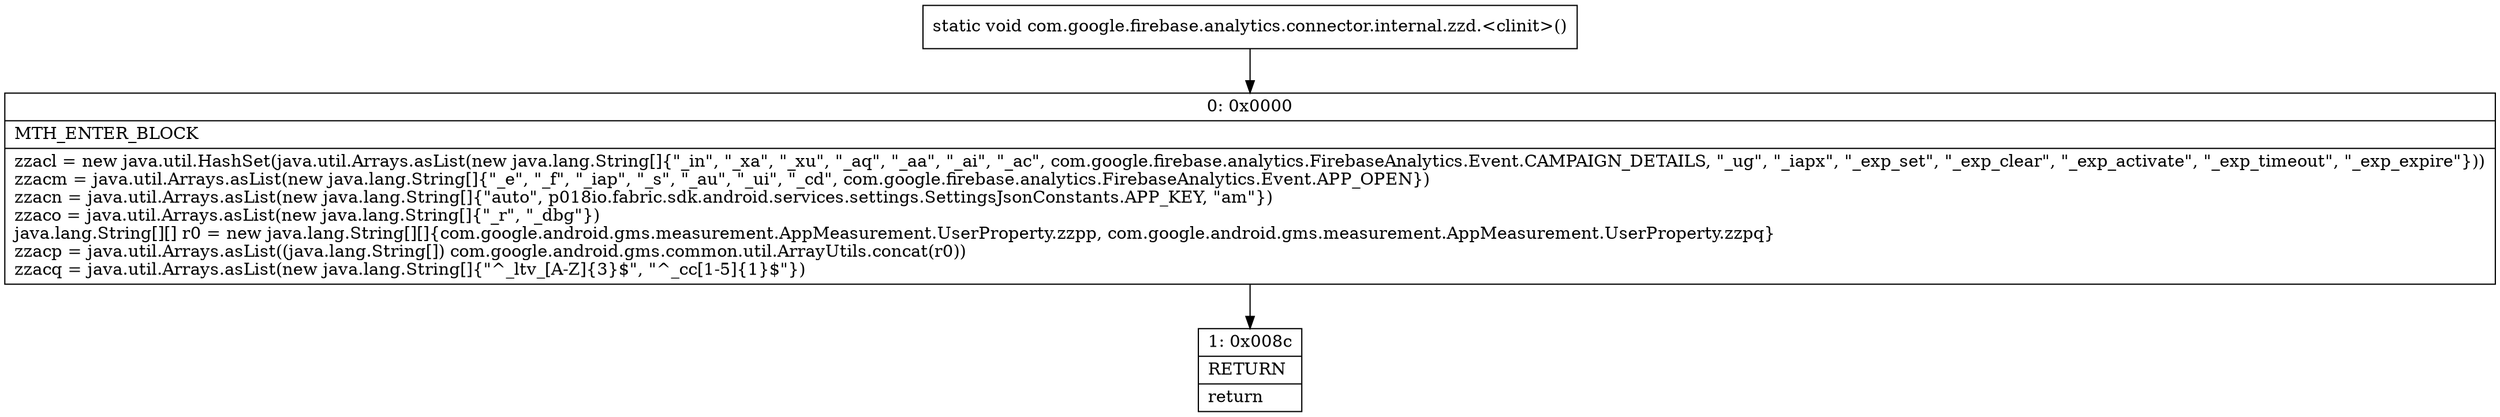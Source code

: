 digraph "CFG forcom.google.firebase.analytics.connector.internal.zzd.\<clinit\>()V" {
Node_0 [shape=record,label="{0\:\ 0x0000|MTH_ENTER_BLOCK\l|zzacl = new java.util.HashSet(java.util.Arrays.asList(new java.lang.String[]\{\"_in\", \"_xa\", \"_xu\", \"_aq\", \"_aa\", \"_ai\", \"_ac\", com.google.firebase.analytics.FirebaseAnalytics.Event.CAMPAIGN_DETAILS, \"_ug\", \"_iapx\", \"_exp_set\", \"_exp_clear\", \"_exp_activate\", \"_exp_timeout\", \"_exp_expire\"\}))\lzzacm = java.util.Arrays.asList(new java.lang.String[]\{\"_e\", \"_f\", \"_iap\", \"_s\", \"_au\", \"_ui\", \"_cd\", com.google.firebase.analytics.FirebaseAnalytics.Event.APP_OPEN\})\lzzacn = java.util.Arrays.asList(new java.lang.String[]\{\"auto\", p018io.fabric.sdk.android.services.settings.SettingsJsonConstants.APP_KEY, \"am\"\})\lzzaco = java.util.Arrays.asList(new java.lang.String[]\{\"_r\", \"_dbg\"\})\ljava.lang.String[][] r0 = new java.lang.String[][]\{com.google.android.gms.measurement.AppMeasurement.UserProperty.zzpp, com.google.android.gms.measurement.AppMeasurement.UserProperty.zzpq\}\lzzacp = java.util.Arrays.asList((java.lang.String[]) com.google.android.gms.common.util.ArrayUtils.concat(r0))\lzzacq = java.util.Arrays.asList(new java.lang.String[]\{\"^_ltv_[A\-Z]\{3\}$\", \"^_cc[1\-5]\{1\}$\"\})\l}"];
Node_1 [shape=record,label="{1\:\ 0x008c|RETURN\l|return\l}"];
MethodNode[shape=record,label="{static void com.google.firebase.analytics.connector.internal.zzd.\<clinit\>() }"];
MethodNode -> Node_0;
Node_0 -> Node_1;
}

